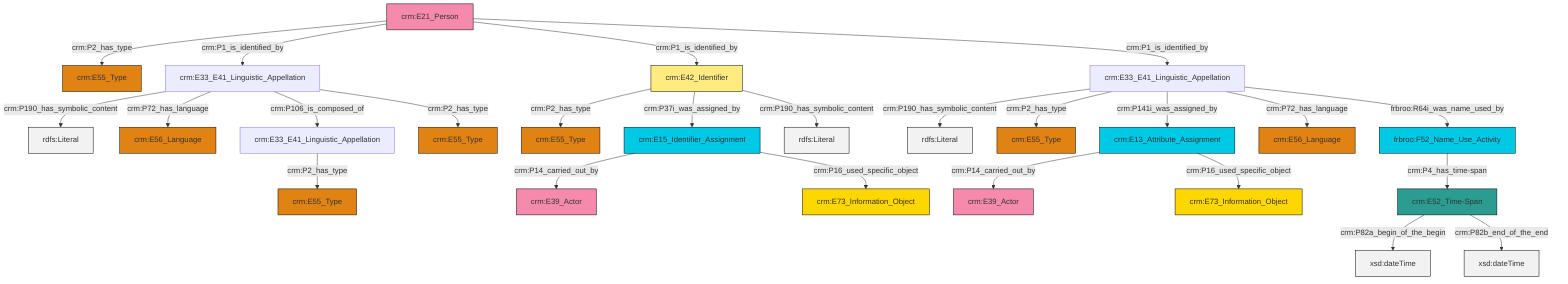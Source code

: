 graph TD
classDef Literal fill:#f2f2f2,stroke:#000000;
classDef CRM_Entity fill:#FFFFFF,stroke:#000000;
classDef Temporal_Entity fill:#00C9E6, stroke:#000000;
classDef Type fill:#E18312, stroke:#000000;
classDef Time-Span fill:#2C9C91, stroke:#000000;
classDef Appellation fill:#FFEB7F, stroke:#000000;
classDef Place fill:#008836, stroke:#000000;
classDef Persistent_Item fill:#B266B2, stroke:#000000;
classDef Conceptual_Object fill:#FFD700, stroke:#000000;
classDef Physical_Thing fill:#D2B48C, stroke:#000000;
classDef Actor fill:#f58aad, stroke:#000000;
classDef PC_Classes fill:#4ce600, stroke:#000000;
classDef Multi fill:#cccccc,stroke:#000000;

0["crm:E13_Attribute_Assignment"]:::Temporal_Entity -->|crm:P14_carried_out_by| 1["crm:E39_Actor"]:::Actor
2["crm:E33_E41_Linguistic_Appellation"]:::Default -->|crm:P190_has_symbolic_content| 3[rdfs:Literal]:::Literal
0["crm:E13_Attribute_Assignment"]:::Temporal_Entity -->|crm:P16_used_specific_object| 4["crm:E73_Information_Object"]:::Conceptual_Object
2["crm:E33_E41_Linguistic_Appellation"]:::Default -->|crm:P2_has_type| 5["crm:E55_Type"]:::Type
6["crm:E52_Time-Span"]:::Time-Span -->|crm:P82a_begin_of_the_begin| 7[xsd:dateTime]:::Literal
8["crm:E21_Person"]:::Actor -->|crm:P2_has_type| 9["crm:E55_Type"]:::Type
8["crm:E21_Person"]:::Actor -->|crm:P1_is_identified_by| 10["crm:E33_E41_Linguistic_Appellation"]:::Default
6["crm:E52_Time-Span"]:::Time-Span -->|crm:P82b_end_of_the_end| 14[xsd:dateTime]:::Literal
15["crm:E33_E41_Linguistic_Appellation"]:::Default -->|crm:P2_has_type| 16["crm:E55_Type"]:::Type
17["crm:E42_Identifier"]:::Appellation -->|crm:P2_has_type| 18["crm:E55_Type"]:::Type
2["crm:E33_E41_Linguistic_Appellation"]:::Default -->|crm:P141i_was_assigned_by| 0["crm:E13_Attribute_Assignment"]:::Temporal_Entity
8["crm:E21_Person"]:::Actor -->|crm:P1_is_identified_by| 17["crm:E42_Identifier"]:::Appellation
10["crm:E33_E41_Linguistic_Appellation"]:::Default -->|crm:P190_has_symbolic_content| 20[rdfs:Literal]:::Literal
10["crm:E33_E41_Linguistic_Appellation"]:::Default -->|crm:P72_has_language| 21["crm:E56_Language"]:::Type
10["crm:E33_E41_Linguistic_Appellation"]:::Default -->|crm:P106_is_composed_of| 15["crm:E33_E41_Linguistic_Appellation"]:::Default
12["crm:E15_Identifier_Assignment"]:::Temporal_Entity -->|crm:P14_carried_out_by| 22["crm:E39_Actor"]:::Actor
2["crm:E33_E41_Linguistic_Appellation"]:::Default -->|crm:P72_has_language| 24["crm:E56_Language"]:::Type
10["crm:E33_E41_Linguistic_Appellation"]:::Default -->|crm:P2_has_type| 30["crm:E55_Type"]:::Type
2["crm:E33_E41_Linguistic_Appellation"]:::Default -->|frbroo:R64i_was_name_used_by| 34["frbroo:F52_Name_Use_Activity"]:::Temporal_Entity
34["frbroo:F52_Name_Use_Activity"]:::Temporal_Entity -->|crm:P4_has_time-span| 6["crm:E52_Time-Span"]:::Time-Span
8["crm:E21_Person"]:::Actor -->|crm:P1_is_identified_by| 2["crm:E33_E41_Linguistic_Appellation"]:::Default
17["crm:E42_Identifier"]:::Appellation -->|crm:P37i_was_assigned_by| 12["crm:E15_Identifier_Assignment"]:::Temporal_Entity
17["crm:E42_Identifier"]:::Appellation -->|crm:P190_has_symbolic_content| 43[rdfs:Literal]:::Literal
12["crm:E15_Identifier_Assignment"]:::Temporal_Entity -->|crm:P16_used_specific_object| 27["crm:E73_Information_Object"]:::Conceptual_Object